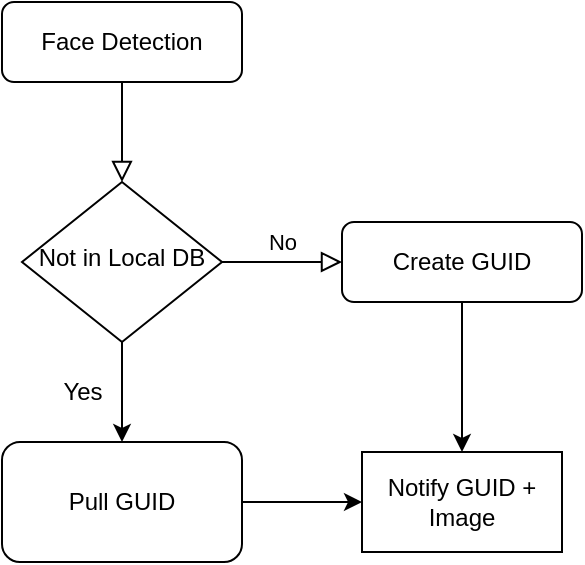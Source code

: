 <mxfile version="16.5.1" type="device" pages="3"><diagram id="C5RBs43oDa-KdzZeNtuy" name="FlowchartOnEdge"><mxGraphModel dx="2062" dy="1225" grid="1" gridSize="10" guides="1" tooltips="1" connect="1" arrows="1" fold="1" page="1" pageScale="1" pageWidth="827" pageHeight="1169" math="0" shadow="0"><root><mxCell id="WIyWlLk6GJQsqaUBKTNV-0"/><mxCell id="WIyWlLk6GJQsqaUBKTNV-1" parent="WIyWlLk6GJQsqaUBKTNV-0"/><mxCell id="WIyWlLk6GJQsqaUBKTNV-2" value="" style="rounded=0;html=1;jettySize=auto;orthogonalLoop=1;fontSize=11;endArrow=block;endFill=0;endSize=8;strokeWidth=1;shadow=0;labelBackgroundColor=none;edgeStyle=orthogonalEdgeStyle;" parent="WIyWlLk6GJQsqaUBKTNV-1" source="WIyWlLk6GJQsqaUBKTNV-3" target="WIyWlLk6GJQsqaUBKTNV-6" edge="1"><mxGeometry relative="1" as="geometry"/></mxCell><mxCell id="WIyWlLk6GJQsqaUBKTNV-3" value="Face Detection" style="rounded=1;whiteSpace=wrap;html=1;fontSize=12;glass=0;strokeWidth=1;shadow=0;" parent="WIyWlLk6GJQsqaUBKTNV-1" vertex="1"><mxGeometry x="160" y="80" width="120" height="40" as="geometry"/></mxCell><mxCell id="WIyWlLk6GJQsqaUBKTNV-5" value="No" style="edgeStyle=orthogonalEdgeStyle;rounded=0;html=1;jettySize=auto;orthogonalLoop=1;fontSize=11;endArrow=block;endFill=0;endSize=8;strokeWidth=1;shadow=0;labelBackgroundColor=none;" parent="WIyWlLk6GJQsqaUBKTNV-1" source="WIyWlLk6GJQsqaUBKTNV-6" target="WIyWlLk6GJQsqaUBKTNV-7" edge="1"><mxGeometry y="10" relative="1" as="geometry"><mxPoint as="offset"/></mxGeometry></mxCell><mxCell id="ZNBchS-CXy-rRXC93NIU-3" style="edgeStyle=orthogonalEdgeStyle;rounded=0;orthogonalLoop=1;jettySize=auto;html=1;entryX=0.5;entryY=0;entryDx=0;entryDy=0;" parent="WIyWlLk6GJQsqaUBKTNV-1" source="WIyWlLk6GJQsqaUBKTNV-6" target="ZNBchS-CXy-rRXC93NIU-2" edge="1"><mxGeometry relative="1" as="geometry"/></mxCell><mxCell id="WIyWlLk6GJQsqaUBKTNV-6" value="Not in Local DB" style="rhombus;whiteSpace=wrap;html=1;shadow=0;fontFamily=Helvetica;fontSize=12;align=center;strokeWidth=1;spacing=6;spacingTop=-4;" parent="WIyWlLk6GJQsqaUBKTNV-1" vertex="1"><mxGeometry x="170" y="170" width="100" height="80" as="geometry"/></mxCell><mxCell id="ZNBchS-CXy-rRXC93NIU-12" style="edgeStyle=orthogonalEdgeStyle;rounded=0;orthogonalLoop=1;jettySize=auto;html=1;entryX=0.5;entryY=0;entryDx=0;entryDy=0;" parent="WIyWlLk6GJQsqaUBKTNV-1" source="WIyWlLk6GJQsqaUBKTNV-7" target="ZNBchS-CXy-rRXC93NIU-9" edge="1"><mxGeometry relative="1" as="geometry"/></mxCell><mxCell id="WIyWlLk6GJQsqaUBKTNV-7" value="Create GUID" style="rounded=1;whiteSpace=wrap;html=1;fontSize=12;glass=0;strokeWidth=1;shadow=0;" parent="WIyWlLk6GJQsqaUBKTNV-1" vertex="1"><mxGeometry x="330" y="190" width="120" height="40" as="geometry"/></mxCell><mxCell id="ZNBchS-CXy-rRXC93NIU-4" style="edgeStyle=orthogonalEdgeStyle;rounded=0;orthogonalLoop=1;jettySize=auto;html=1;entryX=0;entryY=0.5;entryDx=0;entryDy=0;" parent="WIyWlLk6GJQsqaUBKTNV-1" source="ZNBchS-CXy-rRXC93NIU-2" target="ZNBchS-CXy-rRXC93NIU-9" edge="1"><mxGeometry relative="1" as="geometry"><mxPoint x="330" y="330" as="targetPoint"/></mxGeometry></mxCell><mxCell id="ZNBchS-CXy-rRXC93NIU-2" value="Pull GUID" style="rounded=1;whiteSpace=wrap;html=1;" parent="WIyWlLk6GJQsqaUBKTNV-1" vertex="1"><mxGeometry x="160" y="300" width="120" height="60" as="geometry"/></mxCell><mxCell id="ZNBchS-CXy-rRXC93NIU-8" value="Yes" style="text;html=1;align=center;verticalAlign=middle;resizable=0;points=[];autosize=1;strokeColor=none;fillColor=none;" parent="WIyWlLk6GJQsqaUBKTNV-1" vertex="1"><mxGeometry x="180" y="260" width="40" height="30" as="geometry"/></mxCell><mxCell id="ZNBchS-CXy-rRXC93NIU-9" value="Notify GUID + Image" style="html=1;dashed=0;whiteSpace=wrap;" parent="WIyWlLk6GJQsqaUBKTNV-1" vertex="1"><mxGeometry x="340" y="305" width="100" height="50" as="geometry"/></mxCell></root></mxGraphModel></diagram><diagram id="HY64MnqO4JsE8Uhs76mP" name="LambdaFlow"><mxGraphModel dx="2062" dy="1225" grid="1" gridSize="10" guides="1" tooltips="1" connect="1" arrows="1" fold="1" page="1" pageScale="1" pageWidth="850" pageHeight="1100" math="0" shadow="0"><root><mxCell id="tbCSDajvWzcrH8kVQynV-0"/><mxCell id="tbCSDajvWzcrH8kVQynV-1" parent="tbCSDajvWzcrH8kVQynV-0"/><mxCell id="tbCSDajvWzcrH8kVQynV-12" style="edgeStyle=orthogonalEdgeStyle;rounded=0;orthogonalLoop=1;jettySize=auto;html=1;exitX=0.5;exitY=1;exitDx=0;exitDy=0;exitPerimeter=0;entryX=0.5;entryY=0;entryDx=0;entryDy=0;" parent="tbCSDajvWzcrH8kVQynV-1" source="tbCSDajvWzcrH8kVQynV-2" target="tbCSDajvWzcrH8kVQynV-4" edge="1"><mxGeometry relative="1" as="geometry"/></mxCell><mxCell id="tbCSDajvWzcrH8kVQynV-2" value="Start" style="strokeWidth=2;html=1;shape=mxgraph.flowchart.terminator;whiteSpace=wrap;" parent="tbCSDajvWzcrH8kVQynV-1" vertex="1"><mxGeometry x="325" y="90" width="85" height="40" as="geometry"/></mxCell><mxCell id="tbCSDajvWzcrH8kVQynV-3" value="Stop" style="strokeWidth=2;html=1;shape=mxgraph.flowchart.terminator;whiteSpace=wrap;" parent="tbCSDajvWzcrH8kVQynV-1" vertex="1"><mxGeometry x="321.25" y="570" width="85" height="40" as="geometry"/></mxCell><mxCell id="tbCSDajvWzcrH8kVQynV-13" style="edgeStyle=orthogonalEdgeStyle;rounded=0;orthogonalLoop=1;jettySize=auto;html=1;exitX=0.5;exitY=1;exitDx=0;exitDy=0;entryX=0.5;entryY=0;entryDx=0;entryDy=0;" parent="tbCSDajvWzcrH8kVQynV-1" source="tbCSDajvWzcrH8kVQynV-4" target="tbCSDajvWzcrH8kVQynV-5" edge="1"><mxGeometry relative="1" as="geometry"/></mxCell><mxCell id="tbCSDajvWzcrH8kVQynV-4" value="&lt;span id=&quot;docs-internal-guid-267fb13d-7fff-2eb1-a720-8f8522b41355&quot;&gt;&lt;span style=&quot;font-size: 11pt ; font-family: &amp;#34;arial&amp;#34; ; background-color: transparent ; vertical-align: baseline&quot;&gt;Initialize Cognito user pool and AppSync clientId&lt;/span&gt;&lt;/span&gt;" style="rounded=0;whiteSpace=wrap;html=1;" parent="tbCSDajvWzcrH8kVQynV-1" vertex="1"><mxGeometry x="272.5" y="160" width="190" height="40" as="geometry"/></mxCell><mxCell id="tbCSDajvWzcrH8kVQynV-14" style="edgeStyle=orthogonalEdgeStyle;rounded=0;orthogonalLoop=1;jettySize=auto;html=1;exitX=0.5;exitY=1;exitDx=0;exitDy=0;entryX=0.5;entryY=0;entryDx=0;entryDy=0;" parent="tbCSDajvWzcrH8kVQynV-1" source="tbCSDajvWzcrH8kVQynV-5" target="tbCSDajvWzcrH8kVQynV-8" edge="1"><mxGeometry relative="1" as="geometry"/></mxCell><mxCell id="tbCSDajvWzcrH8kVQynV-5" value="&lt;span id=&quot;docs-internal-guid-267fb13d-7fff-2eb1-a720-8f8522b41355&quot;&gt;&lt;span style=&quot;font-size: 11pt ; font-family: &amp;#34;arial&amp;#34; ; background-color: transparent ; vertical-align: baseline&quot;&gt;Login to Cognito using user pool&lt;/span&gt;&lt;/span&gt;" style="rounded=0;whiteSpace=wrap;html=1;" parent="tbCSDajvWzcrH8kVQynV-1" vertex="1"><mxGeometry x="272.5" y="230" width="190" height="40" as="geometry"/></mxCell><mxCell id="tbCSDajvWzcrH8kVQynV-15" style="edgeStyle=orthogonalEdgeStyle;rounded=0;orthogonalLoop=1;jettySize=auto;html=1;exitX=0.5;exitY=1;exitDx=0;exitDy=0;entryX=0.5;entryY=0;entryDx=0;entryDy=0;entryPerimeter=0;" parent="tbCSDajvWzcrH8kVQynV-1" source="tbCSDajvWzcrH8kVQynV-8" target="tbCSDajvWzcrH8kVQynV-9" edge="1"><mxGeometry relative="1" as="geometry"/></mxCell><mxCell id="tbCSDajvWzcrH8kVQynV-8" value="&lt;span style=&quot;font-family: &amp;#34;arial&amp;#34; ; font-size: 14.667px&quot;&gt;Check S3 Event&lt;/span&gt;" style="rounded=0;whiteSpace=wrap;html=1;" parent="tbCSDajvWzcrH8kVQynV-1" vertex="1"><mxGeometry x="272.5" y="300" width="190" height="40" as="geometry"/></mxCell><mxCell id="tbCSDajvWzcrH8kVQynV-16" style="edgeStyle=orthogonalEdgeStyle;rounded=0;orthogonalLoop=1;jettySize=auto;html=1;exitX=1;exitY=0.5;exitDx=0;exitDy=0;exitPerimeter=0;entryX=0;entryY=0.5;entryDx=0;entryDy=0;" parent="tbCSDajvWzcrH8kVQynV-1" source="tbCSDajvWzcrH8kVQynV-9" target="tbCSDajvWzcrH8kVQynV-10" edge="1"><mxGeometry relative="1" as="geometry"/></mxCell><mxCell id="tbCSDajvWzcrH8kVQynV-17" style="edgeStyle=orthogonalEdgeStyle;rounded=0;orthogonalLoop=1;jettySize=auto;html=1;exitX=0.5;exitY=1;exitDx=0;exitDy=0;exitPerimeter=0;entryX=0.5;entryY=0;entryDx=0;entryDy=0;" parent="tbCSDajvWzcrH8kVQynV-1" source="tbCSDajvWzcrH8kVQynV-9" target="tbCSDajvWzcrH8kVQynV-11" edge="1"><mxGeometry relative="1" as="geometry"/></mxCell><mxCell id="tbCSDajvWzcrH8kVQynV-9" value="Is key present in DynamoDB?" style="strokeWidth=2;html=1;shape=mxgraph.flowchart.decision;whiteSpace=wrap;" parent="tbCSDajvWzcrH8kVQynV-1" vertex="1"><mxGeometry x="310" y="370" width="107.5" height="90" as="geometry"/></mxCell><mxCell id="tbCSDajvWzcrH8kVQynV-21" style="edgeStyle=orthogonalEdgeStyle;rounded=0;orthogonalLoop=1;jettySize=auto;html=1;exitX=0.5;exitY=1;exitDx=0;exitDy=0;entryX=1;entryY=0.5;entryDx=0;entryDy=0;entryPerimeter=0;" parent="tbCSDajvWzcrH8kVQynV-1" source="tbCSDajvWzcrH8kVQynV-10" target="tbCSDajvWzcrH8kVQynV-3" edge="1"><mxGeometry relative="1" as="geometry"/></mxCell><mxCell id="tbCSDajvWzcrH8kVQynV-10" value="&lt;span style=&quot;font-family: &amp;#34;arial&amp;#34; ; font-size: 14.667px&quot;&gt;Insert row into dynamoDB using AppSync API&lt;/span&gt;" style="rounded=0;whiteSpace=wrap;html=1;" parent="tbCSDajvWzcrH8kVQynV-1" vertex="1"><mxGeometry x="490" y="395" width="190" height="40" as="geometry"/></mxCell><mxCell id="tbCSDajvWzcrH8kVQynV-20" style="edgeStyle=orthogonalEdgeStyle;rounded=0;orthogonalLoop=1;jettySize=auto;html=1;exitX=0.5;exitY=1;exitDx=0;exitDy=0;entryX=0.5;entryY=0;entryDx=0;entryDy=0;entryPerimeter=0;" parent="tbCSDajvWzcrH8kVQynV-1" source="tbCSDajvWzcrH8kVQynV-11" target="tbCSDajvWzcrH8kVQynV-3" edge="1"><mxGeometry relative="1" as="geometry"/></mxCell><mxCell id="tbCSDajvWzcrH8kVQynV-11" value="&lt;span style=&quot;font-family: &amp;#34;arial&amp;#34; ; font-size: 14.667px&quot;&gt;Update matching entry using AppSync API&lt;/span&gt;" style="rounded=0;whiteSpace=wrap;html=1;" parent="tbCSDajvWzcrH8kVQynV-1" vertex="1"><mxGeometry x="268.75" y="500" width="190" height="40" as="geometry"/></mxCell><mxCell id="tbCSDajvWzcrH8kVQynV-18" value="No" style="text;html=1;align=center;verticalAlign=middle;resizable=0;points=[];autosize=1;strokeColor=none;fillColor=none;" parent="tbCSDajvWzcrH8kVQynV-1" vertex="1"><mxGeometry x="415" y="420" width="30" height="20" as="geometry"/></mxCell><mxCell id="tbCSDajvWzcrH8kVQynV-19" value="Yes" style="text;html=1;align=center;verticalAlign=middle;resizable=0;points=[];autosize=1;strokeColor=none;fillColor=none;" parent="tbCSDajvWzcrH8kVQynV-1" vertex="1"><mxGeometry x="370" y="470" width="40" height="20" as="geometry"/></mxCell></root></mxGraphModel></diagram><diagram id="eyfEBrpwBGmwtZXNgYQa" name="FlutterFlow"><mxGraphModel dx="2062" dy="1225" grid="1" gridSize="10" guides="1" tooltips="1" connect="1" arrows="1" fold="1" page="1" pageScale="1" pageWidth="850" pageHeight="1100" math="0" shadow="0"><root><mxCell id="lqeSlTUdb2ivWqz2AEVS-0"/><mxCell id="lqeSlTUdb2ivWqz2AEVS-1" parent="lqeSlTUdb2ivWqz2AEVS-0"/><mxCell id="Xz34raaZ69jaQX2octAs-0" style="edgeStyle=orthogonalEdgeStyle;rounded=0;orthogonalLoop=1;jettySize=auto;html=1;exitX=0.5;exitY=1;exitDx=0;exitDy=0;exitPerimeter=0;entryX=0.5;entryY=0;entryDx=0;entryDy=0;" edge="1" parent="lqeSlTUdb2ivWqz2AEVS-1" source="Xz34raaZ69jaQX2octAs-1" target="Xz34raaZ69jaQX2octAs-3"><mxGeometry relative="1" as="geometry"/></mxCell><mxCell id="Xz34raaZ69jaQX2octAs-1" value="Start" style="strokeWidth=2;html=1;shape=mxgraph.flowchart.terminator;whiteSpace=wrap;" vertex="1" parent="lqeSlTUdb2ivWqz2AEVS-1"><mxGeometry x="325" y="90" width="85" height="40" as="geometry"/></mxCell><mxCell id="Xz34raaZ69jaQX2octAs-2" style="edgeStyle=orthogonalEdgeStyle;rounded=0;orthogonalLoop=1;jettySize=auto;html=1;exitX=0.5;exitY=1;exitDx=0;exitDy=0;entryX=0.5;entryY=0;entryDx=0;entryDy=0;" edge="1" parent="lqeSlTUdb2ivWqz2AEVS-1" source="Xz34raaZ69jaQX2octAs-3" target="Xz34raaZ69jaQX2octAs-5"><mxGeometry relative="1" as="geometry"/></mxCell><mxCell id="Xz34raaZ69jaQX2octAs-3" value="&lt;span id=&quot;docs-internal-guid-267fb13d-7fff-2eb1-a720-8f8522b41355&quot;&gt;&lt;span style=&quot;font-size: 11pt ; font-family: &amp;#34;arial&amp;#34; ; background-color: transparent ; vertical-align: baseline&quot;&gt;Login to App&lt;/span&gt;&lt;/span&gt;" style="rounded=0;whiteSpace=wrap;html=1;" vertex="1" parent="lqeSlTUdb2ivWqz2AEVS-1"><mxGeometry x="272.5" y="160" width="190" height="40" as="geometry"/></mxCell><mxCell id="Xz34raaZ69jaQX2octAs-4" style="edgeStyle=orthogonalEdgeStyle;rounded=0;orthogonalLoop=1;jettySize=auto;html=1;exitX=0.5;exitY=1;exitDx=0;exitDy=0;entryX=0.5;entryY=0;entryDx=0;entryDy=0;startArrow=none;" edge="1" parent="lqeSlTUdb2ivWqz2AEVS-1" source="Xz34raaZ69jaQX2octAs-18" target="Xz34raaZ69jaQX2octAs-7"><mxGeometry relative="1" as="geometry"/></mxCell><mxCell id="Xz34raaZ69jaQX2octAs-24" style="edgeStyle=orthogonalEdgeStyle;rounded=0;orthogonalLoop=1;jettySize=auto;html=1;exitX=0.5;exitY=1;exitDx=0;exitDy=0;entryX=0.5;entryY=0;entryDx=0;entryDy=0;" edge="1" parent="lqeSlTUdb2ivWqz2AEVS-1" source="Xz34raaZ69jaQX2octAs-5" target="Xz34raaZ69jaQX2octAs-23"><mxGeometry relative="1" as="geometry"/></mxCell><mxCell id="Xz34raaZ69jaQX2octAs-5" value="&lt;span id=&quot;docs-internal-guid-69f1e475-7fff-2840-44ab-7aa35367e81f&quot;&gt;&lt;span style=&quot;font-size: 11pt ; font-family: &amp;#34;arial&amp;#34; ; background-color: transparent ; vertical-align: baseline&quot;&gt;Subscribe to AppSync on change in the dynamoDB entry&lt;/span&gt;&lt;/span&gt;" style="rounded=0;whiteSpace=wrap;html=1;" vertex="1" parent="lqeSlTUdb2ivWqz2AEVS-1"><mxGeometry x="253.75" y="230" width="227.5" height="40" as="geometry"/></mxCell><mxCell id="Xz34raaZ69jaQX2octAs-26" style="edgeStyle=orthogonalEdgeStyle;rounded=0;orthogonalLoop=1;jettySize=auto;html=1;exitX=0.5;exitY=1;exitDx=0;exitDy=0;entryX=0.5;entryY=0;entryDx=0;entryDy=0;" edge="1" parent="lqeSlTUdb2ivWqz2AEVS-1" source="Xz34raaZ69jaQX2octAs-7" target="Xz34raaZ69jaQX2octAs-15"><mxGeometry relative="1" as="geometry"/></mxCell><mxCell id="Xz34raaZ69jaQX2octAs-7" value="&lt;span id=&quot;docs-internal-guid-56b01b78-7fff-66fe-1303-24f447650915&quot;&gt;&lt;span style=&quot;font-size: 11pt ; font-family: &amp;#34;arial&amp;#34; ; background-color: transparent ; vertical-align: baseline&quot;&gt;Once additional entry is available in DynamoDB, read name, guid and other details using Appsync &lt;/span&gt;&lt;/span&gt;" style="rounded=0;whiteSpace=wrap;html=1;" vertex="1" parent="lqeSlTUdb2ivWqz2AEVS-1"><mxGeometry x="228.75" y="471" width="277.5" height="60" as="geometry"/></mxCell><mxCell id="Xz34raaZ69jaQX2octAs-12" value="" style="edgeStyle=orthogonalEdgeStyle;rounded=0;orthogonalLoop=1;jettySize=auto;html=1;" edge="1" parent="lqeSlTUdb2ivWqz2AEVS-1" source="Xz34raaZ69jaQX2octAs-8" target="Xz34raaZ69jaQX2octAs-11"><mxGeometry relative="1" as="geometry"/></mxCell><mxCell id="Xz34raaZ69jaQX2octAs-28" style="edgeStyle=orthogonalEdgeStyle;rounded=0;orthogonalLoop=1;jettySize=auto;html=1;exitX=1;exitY=0.5;exitDx=0;exitDy=0;exitPerimeter=0;entryX=0;entryY=0.5;entryDx=0;entryDy=0;" edge="1" parent="lqeSlTUdb2ivWqz2AEVS-1" source="Xz34raaZ69jaQX2octAs-8" target="Xz34raaZ69jaQX2octAs-13"><mxGeometry relative="1" as="geometry"/></mxCell><mxCell id="Xz34raaZ69jaQX2octAs-8" value="Is this GUID identified?" style="strokeWidth=2;html=1;shape=mxgraph.flowchart.decision;whiteSpace=wrap;" vertex="1" parent="lqeSlTUdb2ivWqz2AEVS-1"><mxGeometry x="264.38" y="631" width="206.25" height="70" as="geometry"/></mxCell><mxCell id="Xz34raaZ69jaQX2octAs-31" style="edgeStyle=orthogonalEdgeStyle;rounded=0;orthogonalLoop=1;jettySize=auto;html=1;exitX=0.5;exitY=1;exitDx=0;exitDy=0;entryX=0.5;entryY=0;entryDx=0;entryDy=0;entryPerimeter=0;" edge="1" parent="lqeSlTUdb2ivWqz2AEVS-1" source="Xz34raaZ69jaQX2octAs-11" target="Xz34raaZ69jaQX2octAs-20"><mxGeometry relative="1" as="geometry"/></mxCell><mxCell id="Xz34raaZ69jaQX2octAs-11" value="Show new picture of person with a message that the identified person is at front porch" style="whiteSpace=wrap;html=1;strokeWidth=2;" vertex="1" parent="lqeSlTUdb2ivWqz2AEVS-1"><mxGeometry x="250.63" y="741" width="233.75" height="50" as="geometry"/></mxCell><mxCell id="Xz34raaZ69jaQX2octAs-29" style="edgeStyle=orthogonalEdgeStyle;rounded=0;orthogonalLoop=1;jettySize=auto;html=1;exitX=0.5;exitY=1;exitDx=0;exitDy=0;entryX=0.5;entryY=0;entryDx=0;entryDy=0;" edge="1" parent="lqeSlTUdb2ivWqz2AEVS-1" source="Xz34raaZ69jaQX2octAs-13" target="Xz34raaZ69jaQX2octAs-14"><mxGeometry relative="1" as="geometry"/></mxCell><mxCell id="Xz34raaZ69jaQX2octAs-13" value="Show new picture of unknown person and provide textbox to annotate with name" style="whiteSpace=wrap;html=1;strokeWidth=2;" vertex="1" parent="lqeSlTUdb2ivWqz2AEVS-1"><mxGeometry x="540" y="646" width="233.75" height="40" as="geometry"/></mxCell><mxCell id="Xz34raaZ69jaQX2octAs-30" style="edgeStyle=orthogonalEdgeStyle;rounded=0;orthogonalLoop=1;jettySize=auto;html=1;entryX=1;entryY=0.5;entryDx=0;entryDy=0;entryPerimeter=0;exitX=0.5;exitY=1;exitDx=0;exitDy=0;" edge="1" parent="lqeSlTUdb2ivWqz2AEVS-1" source="Xz34raaZ69jaQX2octAs-14" target="Xz34raaZ69jaQX2octAs-20"><mxGeometry relative="1" as="geometry"/></mxCell><mxCell id="Xz34raaZ69jaQX2octAs-14" value="Collect name of the person from User and&amp;nbsp; mark the GUID as identified." style="whiteSpace=wrap;html=1;strokeWidth=2;" vertex="1" parent="lqeSlTUdb2ivWqz2AEVS-1"><mxGeometry x="540" y="710" width="233.75" height="50" as="geometry"/></mxCell><mxCell id="Xz34raaZ69jaQX2octAs-27" style="edgeStyle=orthogonalEdgeStyle;rounded=0;orthogonalLoop=1;jettySize=auto;html=1;exitX=0.5;exitY=1;exitDx=0;exitDy=0;entryX=0.5;entryY=0;entryDx=0;entryDy=0;entryPerimeter=0;" edge="1" parent="lqeSlTUdb2ivWqz2AEVS-1" source="Xz34raaZ69jaQX2octAs-15" target="Xz34raaZ69jaQX2octAs-8"><mxGeometry relative="1" as="geometry"/></mxCell><mxCell id="Xz34raaZ69jaQX2octAs-15" value="&lt;span id=&quot;docs-internal-guid-56b01b78-7fff-66fe-1303-24f447650915&quot;&gt;&lt;span style=&quot;font-size: 11pt ; font-family: &amp;#34;arial&amp;#34; ; background-color: transparent ; vertical-align: baseline&quot;&gt;Fetch the image from S3 bucket&lt;/span&gt;&lt;/span&gt;" style="rounded=0;whiteSpace=wrap;html=1;" vertex="1" parent="lqeSlTUdb2ivWqz2AEVS-1"><mxGeometry x="228.76" y="561" width="277.5" height="40" as="geometry"/></mxCell><mxCell id="Xz34raaZ69jaQX2octAs-16" value="Stop" style="strokeWidth=2;html=1;shape=mxgraph.flowchart.terminator;whiteSpace=wrap;" vertex="1" parent="lqeSlTUdb2ivWqz2AEVS-1"><mxGeometry x="324.99" y="931" width="85" height="40" as="geometry"/></mxCell><mxCell id="Xz34raaZ69jaQX2octAs-33" style="edgeStyle=orthogonalEdgeStyle;rounded=0;orthogonalLoop=1;jettySize=auto;html=1;exitX=1;exitY=0.5;exitDx=0;exitDy=0;exitPerimeter=0;entryX=1;entryY=0.5;entryDx=0;entryDy=0;" edge="1" parent="lqeSlTUdb2ivWqz2AEVS-1" source="Xz34raaZ69jaQX2octAs-18" target="Xz34raaZ69jaQX2octAs-23"><mxGeometry relative="1" as="geometry"><Array as="points"><mxPoint x="590" y="396"/><mxPoint x="590" y="310"/></Array></mxGeometry></mxCell><mxCell id="Xz34raaZ69jaQX2octAs-18" value="New entry available?" style="strokeWidth=2;html=1;shape=mxgraph.flowchart.decision;whiteSpace=wrap;" vertex="1" parent="lqeSlTUdb2ivWqz2AEVS-1"><mxGeometry x="264.37" y="361" width="206.25" height="70" as="geometry"/></mxCell><mxCell id="Xz34raaZ69jaQX2octAs-21" style="edgeStyle=orthogonalEdgeStyle;rounded=0;orthogonalLoop=1;jettySize=auto;html=1;entryX=0;entryY=0.5;entryDx=0;entryDy=0;" edge="1" parent="lqeSlTUdb2ivWqz2AEVS-1" source="Xz34raaZ69jaQX2octAs-20" target="Xz34raaZ69jaQX2octAs-23"><mxGeometry relative="1" as="geometry"><Array as="points"><mxPoint x="120" y="866"/><mxPoint x="120" y="310"/></Array></mxGeometry></mxCell><mxCell id="Xz34raaZ69jaQX2octAs-32" style="edgeStyle=orthogonalEdgeStyle;rounded=0;orthogonalLoop=1;jettySize=auto;html=1;exitX=0.5;exitY=1;exitDx=0;exitDy=0;exitPerimeter=0;entryX=0.5;entryY=0;entryDx=0;entryDy=0;entryPerimeter=0;" edge="1" parent="lqeSlTUdb2ivWqz2AEVS-1" source="Xz34raaZ69jaQX2octAs-20" target="Xz34raaZ69jaQX2octAs-16"><mxGeometry relative="1" as="geometry"/></mxCell><mxCell id="Xz34raaZ69jaQX2octAs-20" value="User Stopped the App?" style="strokeWidth=2;html=1;shape=mxgraph.flowchart.decision;whiteSpace=wrap;" vertex="1" parent="lqeSlTUdb2ivWqz2AEVS-1"><mxGeometry x="317.5" y="831" width="100" height="70" as="geometry"/></mxCell><mxCell id="Xz34raaZ69jaQX2octAs-25" style="edgeStyle=orthogonalEdgeStyle;rounded=0;orthogonalLoop=1;jettySize=auto;html=1;exitX=0.5;exitY=1;exitDx=0;exitDy=0;entryX=0.5;entryY=0;entryDx=0;entryDy=0;entryPerimeter=0;" edge="1" parent="lqeSlTUdb2ivWqz2AEVS-1" source="Xz34raaZ69jaQX2octAs-23" target="Xz34raaZ69jaQX2octAs-18"><mxGeometry relative="1" as="geometry"/></mxCell><mxCell id="Xz34raaZ69jaQX2octAs-23" value="Look for new image on server" style="rounded=0;whiteSpace=wrap;html=1;" vertex="1" parent="lqeSlTUdb2ivWqz2AEVS-1"><mxGeometry x="246.49" y="290" width="242" height="40" as="geometry"/></mxCell><mxCell id="Xz34raaZ69jaQX2octAs-34" value="Yes" style="text;html=1;align=center;verticalAlign=middle;resizable=0;points=[];autosize=1;strokeColor=none;fillColor=none;" vertex="1" parent="lqeSlTUdb2ivWqz2AEVS-1"><mxGeometry x="370" y="440" width="40" height="20" as="geometry"/></mxCell><mxCell id="Xz34raaZ69jaQX2octAs-35" value="No" style="text;html=1;align=center;verticalAlign=middle;resizable=0;points=[];autosize=1;strokeColor=none;fillColor=none;" vertex="1" parent="lqeSlTUdb2ivWqz2AEVS-1"><mxGeometry x="475" y="370" width="30" height="20" as="geometry"/></mxCell><mxCell id="Xz34raaZ69jaQX2octAs-36" value="Yes" style="text;html=1;align=center;verticalAlign=middle;resizable=0;points=[];autosize=1;strokeColor=none;fillColor=none;" vertex="1" parent="lqeSlTUdb2ivWqz2AEVS-1"><mxGeometry x="369.99" y="901" width="40" height="20" as="geometry"/></mxCell><mxCell id="Xz34raaZ69jaQX2octAs-37" value="No" style="text;html=1;align=center;verticalAlign=middle;resizable=0;points=[];autosize=1;strokeColor=none;fillColor=none;" vertex="1" parent="lqeSlTUdb2ivWqz2AEVS-1"><mxGeometry x="272.5" y="840" width="30" height="20" as="geometry"/></mxCell><mxCell id="Xz34raaZ69jaQX2octAs-38" value="No" style="text;html=1;align=center;verticalAlign=middle;resizable=0;points=[];autosize=1;strokeColor=none;fillColor=none;" vertex="1" parent="lqeSlTUdb2ivWqz2AEVS-1"><mxGeometry x="475" y="640" width="30" height="20" as="geometry"/></mxCell><mxCell id="Xz34raaZ69jaQX2octAs-39" value="Yes" style="text;html=1;align=center;verticalAlign=middle;resizable=0;points=[];autosize=1;strokeColor=none;fillColor=none;" vertex="1" parent="lqeSlTUdb2ivWqz2AEVS-1"><mxGeometry x="360" y="710" width="40" height="20" as="geometry"/></mxCell><mxCell id="Xz34raaZ69jaQX2octAs-40" value="Update DynamoDB using AppSync with the annotated name and identification" style="whiteSpace=wrap;html=1;strokeWidth=2;" vertex="1" parent="lqeSlTUdb2ivWqz2AEVS-1"><mxGeometry x="540" y="781" width="233.75" height="50" as="geometry"/></mxCell></root></mxGraphModel></diagram></mxfile>